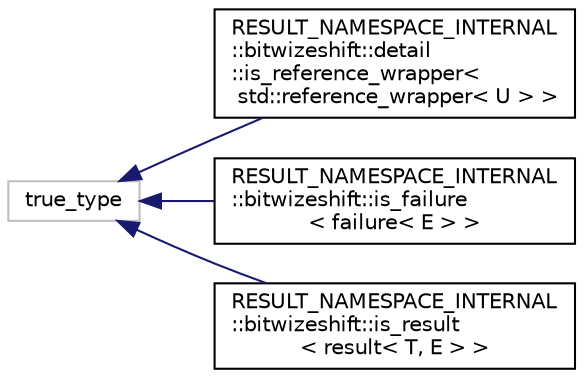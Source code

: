 digraph "Graphical Class Hierarchy"
{
 // LATEX_PDF_SIZE
  edge [fontname="Helvetica",fontsize="10",labelfontname="Helvetica",labelfontsize="10"];
  node [fontname="Helvetica",fontsize="10",shape=record];
  rankdir="LR";
  Node6 [label="true_type",height=0.2,width=0.4,color="grey75", fillcolor="white", style="filled",tooltip=" "];
  Node6 -> Node0 [dir="back",color="midnightblue",fontsize="10",style="solid",fontname="Helvetica"];
  Node0 [label="RESULT_NAMESPACE_INTERNAL\l::bitwizeshift::detail\l::is_reference_wrapper\<\l std::reference_wrapper\< U \> \>",height=0.2,width=0.4,color="black", fillcolor="white", style="filled",URL="$d4/d35/structRESULT__NAMESPACE__INTERNAL_1_1bitwizeshift_1_1detail_1_1is__reference__wrapper_3_01std_1_c43af3ebe215502d92f825ebb58595c9.html",tooltip=" "];
  Node6 -> Node8 [dir="back",color="midnightblue",fontsize="10",style="solid",fontname="Helvetica"];
  Node8 [label="RESULT_NAMESPACE_INTERNAL\l::bitwizeshift::is_failure\l\< failure\< E \> \>",height=0.2,width=0.4,color="black", fillcolor="white", style="filled",URL="$de/d66/structRESULT__NAMESPACE__INTERNAL_1_1bitwizeshift_1_1is__failure_3_01failure_3_01E_01_4_01_4.html",tooltip=" "];
  Node6 -> Node9 [dir="back",color="midnightblue",fontsize="10",style="solid",fontname="Helvetica"];
  Node9 [label="RESULT_NAMESPACE_INTERNAL\l::bitwizeshift::is_result\l\< result\< T, E \> \>",height=0.2,width=0.4,color="black", fillcolor="white", style="filled",URL="$da/df4/structRESULT__NAMESPACE__INTERNAL_1_1bitwizeshift_1_1is__result_3_01result_3_01T_00_01E_01_4_01_4.html",tooltip=" "];
}
